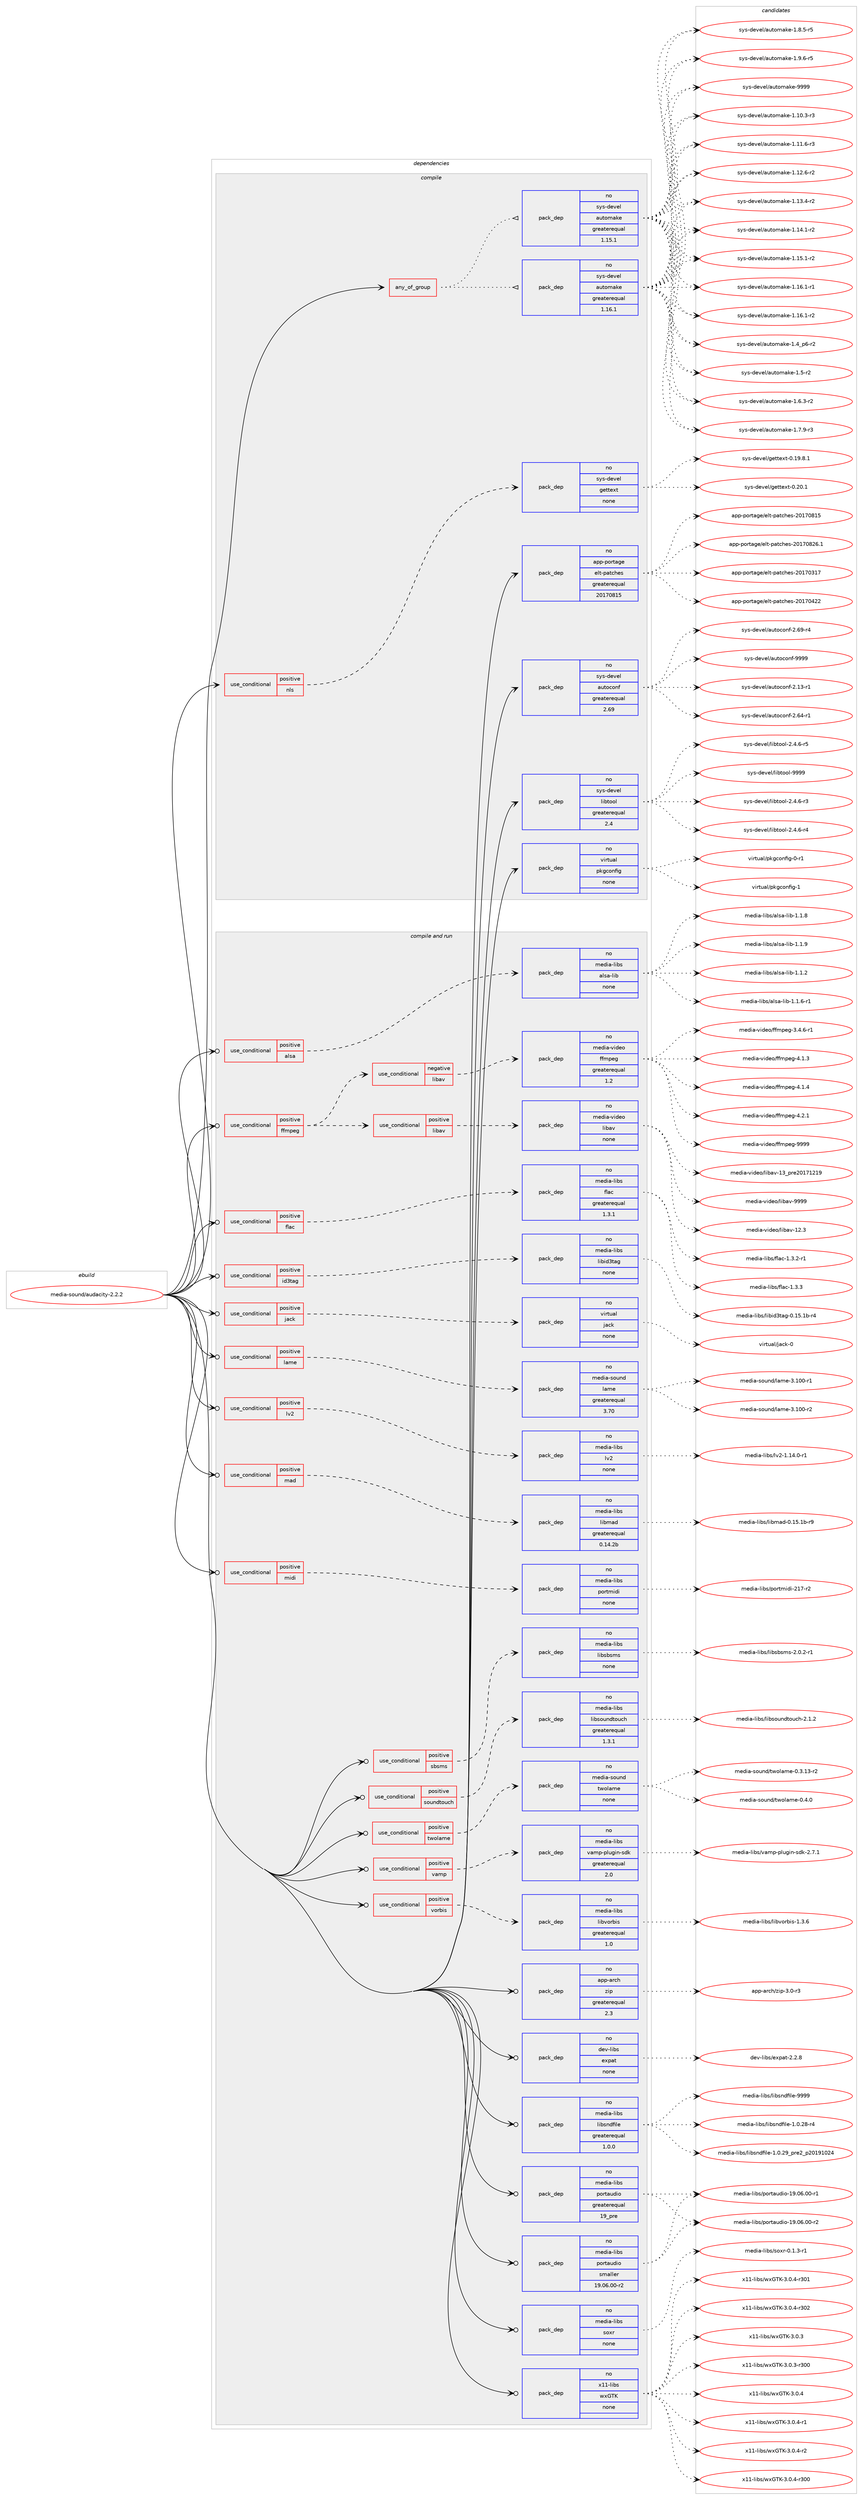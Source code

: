digraph prolog {

# *************
# Graph options
# *************

newrank=true;
concentrate=true;
compound=true;
graph [rankdir=LR,fontname=Helvetica,fontsize=10,ranksep=1.5];#, ranksep=2.5, nodesep=0.2];
edge  [arrowhead=vee];
node  [fontname=Helvetica,fontsize=10];

# **********
# The ebuild
# **********

subgraph cluster_leftcol {
color=gray;
rank=same;
label=<<i>ebuild</i>>;
id [label="media-sound/audacity-2.2.2", color=red, width=4, href="../media-sound/audacity-2.2.2.svg"];
}

# ****************
# The dependencies
# ****************

subgraph cluster_midcol {
color=gray;
label=<<i>dependencies</i>>;
subgraph cluster_compile {
fillcolor="#eeeeee";
style=filled;
label=<<i>compile</i>>;
subgraph any13482 {
dependency797219 [label=<<TABLE BORDER="0" CELLBORDER="1" CELLSPACING="0" CELLPADDING="4"><TR><TD CELLPADDING="10">any_of_group</TD></TR></TABLE>>, shape=none, color=red];subgraph pack589772 {
dependency797220 [label=<<TABLE BORDER="0" CELLBORDER="1" CELLSPACING="0" CELLPADDING="4" WIDTH="220"><TR><TD ROWSPAN="6" CELLPADDING="30">pack_dep</TD></TR><TR><TD WIDTH="110">no</TD></TR><TR><TD>sys-devel</TD></TR><TR><TD>automake</TD></TR><TR><TD>greaterequal</TD></TR><TR><TD>1.16.1</TD></TR></TABLE>>, shape=none, color=blue];
}
dependency797219:e -> dependency797220:w [weight=20,style="dotted",arrowhead="oinv"];
subgraph pack589773 {
dependency797221 [label=<<TABLE BORDER="0" CELLBORDER="1" CELLSPACING="0" CELLPADDING="4" WIDTH="220"><TR><TD ROWSPAN="6" CELLPADDING="30">pack_dep</TD></TR><TR><TD WIDTH="110">no</TD></TR><TR><TD>sys-devel</TD></TR><TR><TD>automake</TD></TR><TR><TD>greaterequal</TD></TR><TR><TD>1.15.1</TD></TR></TABLE>>, shape=none, color=blue];
}
dependency797219:e -> dependency797221:w [weight=20,style="dotted",arrowhead="oinv"];
}
id:e -> dependency797219:w [weight=20,style="solid",arrowhead="vee"];
subgraph cond193517 {
dependency797222 [label=<<TABLE BORDER="0" CELLBORDER="1" CELLSPACING="0" CELLPADDING="4"><TR><TD ROWSPAN="3" CELLPADDING="10">use_conditional</TD></TR><TR><TD>positive</TD></TR><TR><TD>nls</TD></TR></TABLE>>, shape=none, color=red];
subgraph pack589774 {
dependency797223 [label=<<TABLE BORDER="0" CELLBORDER="1" CELLSPACING="0" CELLPADDING="4" WIDTH="220"><TR><TD ROWSPAN="6" CELLPADDING="30">pack_dep</TD></TR><TR><TD WIDTH="110">no</TD></TR><TR><TD>sys-devel</TD></TR><TR><TD>gettext</TD></TR><TR><TD>none</TD></TR><TR><TD></TD></TR></TABLE>>, shape=none, color=blue];
}
dependency797222:e -> dependency797223:w [weight=20,style="dashed",arrowhead="vee"];
}
id:e -> dependency797222:w [weight=20,style="solid",arrowhead="vee"];
subgraph pack589775 {
dependency797224 [label=<<TABLE BORDER="0" CELLBORDER="1" CELLSPACING="0" CELLPADDING="4" WIDTH="220"><TR><TD ROWSPAN="6" CELLPADDING="30">pack_dep</TD></TR><TR><TD WIDTH="110">no</TD></TR><TR><TD>app-portage</TD></TR><TR><TD>elt-patches</TD></TR><TR><TD>greaterequal</TD></TR><TR><TD>20170815</TD></TR></TABLE>>, shape=none, color=blue];
}
id:e -> dependency797224:w [weight=20,style="solid",arrowhead="vee"];
subgraph pack589776 {
dependency797225 [label=<<TABLE BORDER="0" CELLBORDER="1" CELLSPACING="0" CELLPADDING="4" WIDTH="220"><TR><TD ROWSPAN="6" CELLPADDING="30">pack_dep</TD></TR><TR><TD WIDTH="110">no</TD></TR><TR><TD>sys-devel</TD></TR><TR><TD>autoconf</TD></TR><TR><TD>greaterequal</TD></TR><TR><TD>2.69</TD></TR></TABLE>>, shape=none, color=blue];
}
id:e -> dependency797225:w [weight=20,style="solid",arrowhead="vee"];
subgraph pack589777 {
dependency797226 [label=<<TABLE BORDER="0" CELLBORDER="1" CELLSPACING="0" CELLPADDING="4" WIDTH="220"><TR><TD ROWSPAN="6" CELLPADDING="30">pack_dep</TD></TR><TR><TD WIDTH="110">no</TD></TR><TR><TD>sys-devel</TD></TR><TR><TD>libtool</TD></TR><TR><TD>greaterequal</TD></TR><TR><TD>2.4</TD></TR></TABLE>>, shape=none, color=blue];
}
id:e -> dependency797226:w [weight=20,style="solid",arrowhead="vee"];
subgraph pack589778 {
dependency797227 [label=<<TABLE BORDER="0" CELLBORDER="1" CELLSPACING="0" CELLPADDING="4" WIDTH="220"><TR><TD ROWSPAN="6" CELLPADDING="30">pack_dep</TD></TR><TR><TD WIDTH="110">no</TD></TR><TR><TD>virtual</TD></TR><TR><TD>pkgconfig</TD></TR><TR><TD>none</TD></TR><TR><TD></TD></TR></TABLE>>, shape=none, color=blue];
}
id:e -> dependency797227:w [weight=20,style="solid",arrowhead="vee"];
}
subgraph cluster_compileandrun {
fillcolor="#eeeeee";
style=filled;
label=<<i>compile and run</i>>;
subgraph cond193518 {
dependency797228 [label=<<TABLE BORDER="0" CELLBORDER="1" CELLSPACING="0" CELLPADDING="4"><TR><TD ROWSPAN="3" CELLPADDING="10">use_conditional</TD></TR><TR><TD>positive</TD></TR><TR><TD>alsa</TD></TR></TABLE>>, shape=none, color=red];
subgraph pack589779 {
dependency797229 [label=<<TABLE BORDER="0" CELLBORDER="1" CELLSPACING="0" CELLPADDING="4" WIDTH="220"><TR><TD ROWSPAN="6" CELLPADDING="30">pack_dep</TD></TR><TR><TD WIDTH="110">no</TD></TR><TR><TD>media-libs</TD></TR><TR><TD>alsa-lib</TD></TR><TR><TD>none</TD></TR><TR><TD></TD></TR></TABLE>>, shape=none, color=blue];
}
dependency797228:e -> dependency797229:w [weight=20,style="dashed",arrowhead="vee"];
}
id:e -> dependency797228:w [weight=20,style="solid",arrowhead="odotvee"];
subgraph cond193519 {
dependency797230 [label=<<TABLE BORDER="0" CELLBORDER="1" CELLSPACING="0" CELLPADDING="4"><TR><TD ROWSPAN="3" CELLPADDING="10">use_conditional</TD></TR><TR><TD>positive</TD></TR><TR><TD>ffmpeg</TD></TR></TABLE>>, shape=none, color=red];
subgraph cond193520 {
dependency797231 [label=<<TABLE BORDER="0" CELLBORDER="1" CELLSPACING="0" CELLPADDING="4"><TR><TD ROWSPAN="3" CELLPADDING="10">use_conditional</TD></TR><TR><TD>positive</TD></TR><TR><TD>libav</TD></TR></TABLE>>, shape=none, color=red];
subgraph pack589780 {
dependency797232 [label=<<TABLE BORDER="0" CELLBORDER="1" CELLSPACING="0" CELLPADDING="4" WIDTH="220"><TR><TD ROWSPAN="6" CELLPADDING="30">pack_dep</TD></TR><TR><TD WIDTH="110">no</TD></TR><TR><TD>media-video</TD></TR><TR><TD>libav</TD></TR><TR><TD>none</TD></TR><TR><TD></TD></TR></TABLE>>, shape=none, color=blue];
}
dependency797231:e -> dependency797232:w [weight=20,style="dashed",arrowhead="vee"];
}
dependency797230:e -> dependency797231:w [weight=20,style="dashed",arrowhead="vee"];
subgraph cond193521 {
dependency797233 [label=<<TABLE BORDER="0" CELLBORDER="1" CELLSPACING="0" CELLPADDING="4"><TR><TD ROWSPAN="3" CELLPADDING="10">use_conditional</TD></TR><TR><TD>negative</TD></TR><TR><TD>libav</TD></TR></TABLE>>, shape=none, color=red];
subgraph pack589781 {
dependency797234 [label=<<TABLE BORDER="0" CELLBORDER="1" CELLSPACING="0" CELLPADDING="4" WIDTH="220"><TR><TD ROWSPAN="6" CELLPADDING="30">pack_dep</TD></TR><TR><TD WIDTH="110">no</TD></TR><TR><TD>media-video</TD></TR><TR><TD>ffmpeg</TD></TR><TR><TD>greaterequal</TD></TR><TR><TD>1.2</TD></TR></TABLE>>, shape=none, color=blue];
}
dependency797233:e -> dependency797234:w [weight=20,style="dashed",arrowhead="vee"];
}
dependency797230:e -> dependency797233:w [weight=20,style="dashed",arrowhead="vee"];
}
id:e -> dependency797230:w [weight=20,style="solid",arrowhead="odotvee"];
subgraph cond193522 {
dependency797235 [label=<<TABLE BORDER="0" CELLBORDER="1" CELLSPACING="0" CELLPADDING="4"><TR><TD ROWSPAN="3" CELLPADDING="10">use_conditional</TD></TR><TR><TD>positive</TD></TR><TR><TD>flac</TD></TR></TABLE>>, shape=none, color=red];
subgraph pack589782 {
dependency797236 [label=<<TABLE BORDER="0" CELLBORDER="1" CELLSPACING="0" CELLPADDING="4" WIDTH="220"><TR><TD ROWSPAN="6" CELLPADDING="30">pack_dep</TD></TR><TR><TD WIDTH="110">no</TD></TR><TR><TD>media-libs</TD></TR><TR><TD>flac</TD></TR><TR><TD>greaterequal</TD></TR><TR><TD>1.3.1</TD></TR></TABLE>>, shape=none, color=blue];
}
dependency797235:e -> dependency797236:w [weight=20,style="dashed",arrowhead="vee"];
}
id:e -> dependency797235:w [weight=20,style="solid",arrowhead="odotvee"];
subgraph cond193523 {
dependency797237 [label=<<TABLE BORDER="0" CELLBORDER="1" CELLSPACING="0" CELLPADDING="4"><TR><TD ROWSPAN="3" CELLPADDING="10">use_conditional</TD></TR><TR><TD>positive</TD></TR><TR><TD>id3tag</TD></TR></TABLE>>, shape=none, color=red];
subgraph pack589783 {
dependency797238 [label=<<TABLE BORDER="0" CELLBORDER="1" CELLSPACING="0" CELLPADDING="4" WIDTH="220"><TR><TD ROWSPAN="6" CELLPADDING="30">pack_dep</TD></TR><TR><TD WIDTH="110">no</TD></TR><TR><TD>media-libs</TD></TR><TR><TD>libid3tag</TD></TR><TR><TD>none</TD></TR><TR><TD></TD></TR></TABLE>>, shape=none, color=blue];
}
dependency797237:e -> dependency797238:w [weight=20,style="dashed",arrowhead="vee"];
}
id:e -> dependency797237:w [weight=20,style="solid",arrowhead="odotvee"];
subgraph cond193524 {
dependency797239 [label=<<TABLE BORDER="0" CELLBORDER="1" CELLSPACING="0" CELLPADDING="4"><TR><TD ROWSPAN="3" CELLPADDING="10">use_conditional</TD></TR><TR><TD>positive</TD></TR><TR><TD>jack</TD></TR></TABLE>>, shape=none, color=red];
subgraph pack589784 {
dependency797240 [label=<<TABLE BORDER="0" CELLBORDER="1" CELLSPACING="0" CELLPADDING="4" WIDTH="220"><TR><TD ROWSPAN="6" CELLPADDING="30">pack_dep</TD></TR><TR><TD WIDTH="110">no</TD></TR><TR><TD>virtual</TD></TR><TR><TD>jack</TD></TR><TR><TD>none</TD></TR><TR><TD></TD></TR></TABLE>>, shape=none, color=blue];
}
dependency797239:e -> dependency797240:w [weight=20,style="dashed",arrowhead="vee"];
}
id:e -> dependency797239:w [weight=20,style="solid",arrowhead="odotvee"];
subgraph cond193525 {
dependency797241 [label=<<TABLE BORDER="0" CELLBORDER="1" CELLSPACING="0" CELLPADDING="4"><TR><TD ROWSPAN="3" CELLPADDING="10">use_conditional</TD></TR><TR><TD>positive</TD></TR><TR><TD>lame</TD></TR></TABLE>>, shape=none, color=red];
subgraph pack589785 {
dependency797242 [label=<<TABLE BORDER="0" CELLBORDER="1" CELLSPACING="0" CELLPADDING="4" WIDTH="220"><TR><TD ROWSPAN="6" CELLPADDING="30">pack_dep</TD></TR><TR><TD WIDTH="110">no</TD></TR><TR><TD>media-sound</TD></TR><TR><TD>lame</TD></TR><TR><TD>greaterequal</TD></TR><TR><TD>3.70</TD></TR></TABLE>>, shape=none, color=blue];
}
dependency797241:e -> dependency797242:w [weight=20,style="dashed",arrowhead="vee"];
}
id:e -> dependency797241:w [weight=20,style="solid",arrowhead="odotvee"];
subgraph cond193526 {
dependency797243 [label=<<TABLE BORDER="0" CELLBORDER="1" CELLSPACING="0" CELLPADDING="4"><TR><TD ROWSPAN="3" CELLPADDING="10">use_conditional</TD></TR><TR><TD>positive</TD></TR><TR><TD>lv2</TD></TR></TABLE>>, shape=none, color=red];
subgraph pack589786 {
dependency797244 [label=<<TABLE BORDER="0" CELLBORDER="1" CELLSPACING="0" CELLPADDING="4" WIDTH="220"><TR><TD ROWSPAN="6" CELLPADDING="30">pack_dep</TD></TR><TR><TD WIDTH="110">no</TD></TR><TR><TD>media-libs</TD></TR><TR><TD>lv2</TD></TR><TR><TD>none</TD></TR><TR><TD></TD></TR></TABLE>>, shape=none, color=blue];
}
dependency797243:e -> dependency797244:w [weight=20,style="dashed",arrowhead="vee"];
}
id:e -> dependency797243:w [weight=20,style="solid",arrowhead="odotvee"];
subgraph cond193527 {
dependency797245 [label=<<TABLE BORDER="0" CELLBORDER="1" CELLSPACING="0" CELLPADDING="4"><TR><TD ROWSPAN="3" CELLPADDING="10">use_conditional</TD></TR><TR><TD>positive</TD></TR><TR><TD>mad</TD></TR></TABLE>>, shape=none, color=red];
subgraph pack589787 {
dependency797246 [label=<<TABLE BORDER="0" CELLBORDER="1" CELLSPACING="0" CELLPADDING="4" WIDTH="220"><TR><TD ROWSPAN="6" CELLPADDING="30">pack_dep</TD></TR><TR><TD WIDTH="110">no</TD></TR><TR><TD>media-libs</TD></TR><TR><TD>libmad</TD></TR><TR><TD>greaterequal</TD></TR><TR><TD>0.14.2b</TD></TR></TABLE>>, shape=none, color=blue];
}
dependency797245:e -> dependency797246:w [weight=20,style="dashed",arrowhead="vee"];
}
id:e -> dependency797245:w [weight=20,style="solid",arrowhead="odotvee"];
subgraph cond193528 {
dependency797247 [label=<<TABLE BORDER="0" CELLBORDER="1" CELLSPACING="0" CELLPADDING="4"><TR><TD ROWSPAN="3" CELLPADDING="10">use_conditional</TD></TR><TR><TD>positive</TD></TR><TR><TD>midi</TD></TR></TABLE>>, shape=none, color=red];
subgraph pack589788 {
dependency797248 [label=<<TABLE BORDER="0" CELLBORDER="1" CELLSPACING="0" CELLPADDING="4" WIDTH="220"><TR><TD ROWSPAN="6" CELLPADDING="30">pack_dep</TD></TR><TR><TD WIDTH="110">no</TD></TR><TR><TD>media-libs</TD></TR><TR><TD>portmidi</TD></TR><TR><TD>none</TD></TR><TR><TD></TD></TR></TABLE>>, shape=none, color=blue];
}
dependency797247:e -> dependency797248:w [weight=20,style="dashed",arrowhead="vee"];
}
id:e -> dependency797247:w [weight=20,style="solid",arrowhead="odotvee"];
subgraph cond193529 {
dependency797249 [label=<<TABLE BORDER="0" CELLBORDER="1" CELLSPACING="0" CELLPADDING="4"><TR><TD ROWSPAN="3" CELLPADDING="10">use_conditional</TD></TR><TR><TD>positive</TD></TR><TR><TD>sbsms</TD></TR></TABLE>>, shape=none, color=red];
subgraph pack589789 {
dependency797250 [label=<<TABLE BORDER="0" CELLBORDER="1" CELLSPACING="0" CELLPADDING="4" WIDTH="220"><TR><TD ROWSPAN="6" CELLPADDING="30">pack_dep</TD></TR><TR><TD WIDTH="110">no</TD></TR><TR><TD>media-libs</TD></TR><TR><TD>libsbsms</TD></TR><TR><TD>none</TD></TR><TR><TD></TD></TR></TABLE>>, shape=none, color=blue];
}
dependency797249:e -> dependency797250:w [weight=20,style="dashed",arrowhead="vee"];
}
id:e -> dependency797249:w [weight=20,style="solid",arrowhead="odotvee"];
subgraph cond193530 {
dependency797251 [label=<<TABLE BORDER="0" CELLBORDER="1" CELLSPACING="0" CELLPADDING="4"><TR><TD ROWSPAN="3" CELLPADDING="10">use_conditional</TD></TR><TR><TD>positive</TD></TR><TR><TD>soundtouch</TD></TR></TABLE>>, shape=none, color=red];
subgraph pack589790 {
dependency797252 [label=<<TABLE BORDER="0" CELLBORDER="1" CELLSPACING="0" CELLPADDING="4" WIDTH="220"><TR><TD ROWSPAN="6" CELLPADDING="30">pack_dep</TD></TR><TR><TD WIDTH="110">no</TD></TR><TR><TD>media-libs</TD></TR><TR><TD>libsoundtouch</TD></TR><TR><TD>greaterequal</TD></TR><TR><TD>1.3.1</TD></TR></TABLE>>, shape=none, color=blue];
}
dependency797251:e -> dependency797252:w [weight=20,style="dashed",arrowhead="vee"];
}
id:e -> dependency797251:w [weight=20,style="solid",arrowhead="odotvee"];
subgraph cond193531 {
dependency797253 [label=<<TABLE BORDER="0" CELLBORDER="1" CELLSPACING="0" CELLPADDING="4"><TR><TD ROWSPAN="3" CELLPADDING="10">use_conditional</TD></TR><TR><TD>positive</TD></TR><TR><TD>twolame</TD></TR></TABLE>>, shape=none, color=red];
subgraph pack589791 {
dependency797254 [label=<<TABLE BORDER="0" CELLBORDER="1" CELLSPACING="0" CELLPADDING="4" WIDTH="220"><TR><TD ROWSPAN="6" CELLPADDING="30">pack_dep</TD></TR><TR><TD WIDTH="110">no</TD></TR><TR><TD>media-sound</TD></TR><TR><TD>twolame</TD></TR><TR><TD>none</TD></TR><TR><TD></TD></TR></TABLE>>, shape=none, color=blue];
}
dependency797253:e -> dependency797254:w [weight=20,style="dashed",arrowhead="vee"];
}
id:e -> dependency797253:w [weight=20,style="solid",arrowhead="odotvee"];
subgraph cond193532 {
dependency797255 [label=<<TABLE BORDER="0" CELLBORDER="1" CELLSPACING="0" CELLPADDING="4"><TR><TD ROWSPAN="3" CELLPADDING="10">use_conditional</TD></TR><TR><TD>positive</TD></TR><TR><TD>vamp</TD></TR></TABLE>>, shape=none, color=red];
subgraph pack589792 {
dependency797256 [label=<<TABLE BORDER="0" CELLBORDER="1" CELLSPACING="0" CELLPADDING="4" WIDTH="220"><TR><TD ROWSPAN="6" CELLPADDING="30">pack_dep</TD></TR><TR><TD WIDTH="110">no</TD></TR><TR><TD>media-libs</TD></TR><TR><TD>vamp-plugin-sdk</TD></TR><TR><TD>greaterequal</TD></TR><TR><TD>2.0</TD></TR></TABLE>>, shape=none, color=blue];
}
dependency797255:e -> dependency797256:w [weight=20,style="dashed",arrowhead="vee"];
}
id:e -> dependency797255:w [weight=20,style="solid",arrowhead="odotvee"];
subgraph cond193533 {
dependency797257 [label=<<TABLE BORDER="0" CELLBORDER="1" CELLSPACING="0" CELLPADDING="4"><TR><TD ROWSPAN="3" CELLPADDING="10">use_conditional</TD></TR><TR><TD>positive</TD></TR><TR><TD>vorbis</TD></TR></TABLE>>, shape=none, color=red];
subgraph pack589793 {
dependency797258 [label=<<TABLE BORDER="0" CELLBORDER="1" CELLSPACING="0" CELLPADDING="4" WIDTH="220"><TR><TD ROWSPAN="6" CELLPADDING="30">pack_dep</TD></TR><TR><TD WIDTH="110">no</TD></TR><TR><TD>media-libs</TD></TR><TR><TD>libvorbis</TD></TR><TR><TD>greaterequal</TD></TR><TR><TD>1.0</TD></TR></TABLE>>, shape=none, color=blue];
}
dependency797257:e -> dependency797258:w [weight=20,style="dashed",arrowhead="vee"];
}
id:e -> dependency797257:w [weight=20,style="solid",arrowhead="odotvee"];
subgraph pack589794 {
dependency797259 [label=<<TABLE BORDER="0" CELLBORDER="1" CELLSPACING="0" CELLPADDING="4" WIDTH="220"><TR><TD ROWSPAN="6" CELLPADDING="30">pack_dep</TD></TR><TR><TD WIDTH="110">no</TD></TR><TR><TD>app-arch</TD></TR><TR><TD>zip</TD></TR><TR><TD>greaterequal</TD></TR><TR><TD>2.3</TD></TR></TABLE>>, shape=none, color=blue];
}
id:e -> dependency797259:w [weight=20,style="solid",arrowhead="odotvee"];
subgraph pack589795 {
dependency797260 [label=<<TABLE BORDER="0" CELLBORDER="1" CELLSPACING="0" CELLPADDING="4" WIDTH="220"><TR><TD ROWSPAN="6" CELLPADDING="30">pack_dep</TD></TR><TR><TD WIDTH="110">no</TD></TR><TR><TD>dev-libs</TD></TR><TR><TD>expat</TD></TR><TR><TD>none</TD></TR><TR><TD></TD></TR></TABLE>>, shape=none, color=blue];
}
id:e -> dependency797260:w [weight=20,style="solid",arrowhead="odotvee"];
subgraph pack589796 {
dependency797261 [label=<<TABLE BORDER="0" CELLBORDER="1" CELLSPACING="0" CELLPADDING="4" WIDTH="220"><TR><TD ROWSPAN="6" CELLPADDING="30">pack_dep</TD></TR><TR><TD WIDTH="110">no</TD></TR><TR><TD>media-libs</TD></TR><TR><TD>libsndfile</TD></TR><TR><TD>greaterequal</TD></TR><TR><TD>1.0.0</TD></TR></TABLE>>, shape=none, color=blue];
}
id:e -> dependency797261:w [weight=20,style="solid",arrowhead="odotvee"];
subgraph pack589797 {
dependency797262 [label=<<TABLE BORDER="0" CELLBORDER="1" CELLSPACING="0" CELLPADDING="4" WIDTH="220"><TR><TD ROWSPAN="6" CELLPADDING="30">pack_dep</TD></TR><TR><TD WIDTH="110">no</TD></TR><TR><TD>media-libs</TD></TR><TR><TD>portaudio</TD></TR><TR><TD>greaterequal</TD></TR><TR><TD>19_pre</TD></TR></TABLE>>, shape=none, color=blue];
}
id:e -> dependency797262:w [weight=20,style="solid",arrowhead="odotvee"];
subgraph pack589798 {
dependency797263 [label=<<TABLE BORDER="0" CELLBORDER="1" CELLSPACING="0" CELLPADDING="4" WIDTH="220"><TR><TD ROWSPAN="6" CELLPADDING="30">pack_dep</TD></TR><TR><TD WIDTH="110">no</TD></TR><TR><TD>media-libs</TD></TR><TR><TD>portaudio</TD></TR><TR><TD>smaller</TD></TR><TR><TD>19.06.00-r2</TD></TR></TABLE>>, shape=none, color=blue];
}
id:e -> dependency797263:w [weight=20,style="solid",arrowhead="odotvee"];
subgraph pack589799 {
dependency797264 [label=<<TABLE BORDER="0" CELLBORDER="1" CELLSPACING="0" CELLPADDING="4" WIDTH="220"><TR><TD ROWSPAN="6" CELLPADDING="30">pack_dep</TD></TR><TR><TD WIDTH="110">no</TD></TR><TR><TD>media-libs</TD></TR><TR><TD>soxr</TD></TR><TR><TD>none</TD></TR><TR><TD></TD></TR></TABLE>>, shape=none, color=blue];
}
id:e -> dependency797264:w [weight=20,style="solid",arrowhead="odotvee"];
subgraph pack589800 {
dependency797265 [label=<<TABLE BORDER="0" CELLBORDER="1" CELLSPACING="0" CELLPADDING="4" WIDTH="220"><TR><TD ROWSPAN="6" CELLPADDING="30">pack_dep</TD></TR><TR><TD WIDTH="110">no</TD></TR><TR><TD>x11-libs</TD></TR><TR><TD>wxGTK</TD></TR><TR><TD>none</TD></TR><TR><TD></TD></TR></TABLE>>, shape=none, color=blue];
}
id:e -> dependency797265:w [weight=20,style="solid",arrowhead="odotvee"];
}
subgraph cluster_run {
fillcolor="#eeeeee";
style=filled;
label=<<i>run</i>>;
}
}

# **************
# The candidates
# **************

subgraph cluster_choices {
rank=same;
color=gray;
label=<<i>candidates</i>>;

subgraph choice589772 {
color=black;
nodesep=1;
choice11512111545100101118101108479711711611110997107101454946494846514511451 [label="sys-devel/automake-1.10.3-r3", color=red, width=4,href="../sys-devel/automake-1.10.3-r3.svg"];
choice11512111545100101118101108479711711611110997107101454946494946544511451 [label="sys-devel/automake-1.11.6-r3", color=red, width=4,href="../sys-devel/automake-1.11.6-r3.svg"];
choice11512111545100101118101108479711711611110997107101454946495046544511450 [label="sys-devel/automake-1.12.6-r2", color=red, width=4,href="../sys-devel/automake-1.12.6-r2.svg"];
choice11512111545100101118101108479711711611110997107101454946495146524511450 [label="sys-devel/automake-1.13.4-r2", color=red, width=4,href="../sys-devel/automake-1.13.4-r2.svg"];
choice11512111545100101118101108479711711611110997107101454946495246494511450 [label="sys-devel/automake-1.14.1-r2", color=red, width=4,href="../sys-devel/automake-1.14.1-r2.svg"];
choice11512111545100101118101108479711711611110997107101454946495346494511450 [label="sys-devel/automake-1.15.1-r2", color=red, width=4,href="../sys-devel/automake-1.15.1-r2.svg"];
choice11512111545100101118101108479711711611110997107101454946495446494511449 [label="sys-devel/automake-1.16.1-r1", color=red, width=4,href="../sys-devel/automake-1.16.1-r1.svg"];
choice11512111545100101118101108479711711611110997107101454946495446494511450 [label="sys-devel/automake-1.16.1-r2", color=red, width=4,href="../sys-devel/automake-1.16.1-r2.svg"];
choice115121115451001011181011084797117116111109971071014549465295112544511450 [label="sys-devel/automake-1.4_p6-r2", color=red, width=4,href="../sys-devel/automake-1.4_p6-r2.svg"];
choice11512111545100101118101108479711711611110997107101454946534511450 [label="sys-devel/automake-1.5-r2", color=red, width=4,href="../sys-devel/automake-1.5-r2.svg"];
choice115121115451001011181011084797117116111109971071014549465446514511450 [label="sys-devel/automake-1.6.3-r2", color=red, width=4,href="../sys-devel/automake-1.6.3-r2.svg"];
choice115121115451001011181011084797117116111109971071014549465546574511451 [label="sys-devel/automake-1.7.9-r3", color=red, width=4,href="../sys-devel/automake-1.7.9-r3.svg"];
choice115121115451001011181011084797117116111109971071014549465646534511453 [label="sys-devel/automake-1.8.5-r5", color=red, width=4,href="../sys-devel/automake-1.8.5-r5.svg"];
choice115121115451001011181011084797117116111109971071014549465746544511453 [label="sys-devel/automake-1.9.6-r5", color=red, width=4,href="../sys-devel/automake-1.9.6-r5.svg"];
choice115121115451001011181011084797117116111109971071014557575757 [label="sys-devel/automake-9999", color=red, width=4,href="../sys-devel/automake-9999.svg"];
dependency797220:e -> choice11512111545100101118101108479711711611110997107101454946494846514511451:w [style=dotted,weight="100"];
dependency797220:e -> choice11512111545100101118101108479711711611110997107101454946494946544511451:w [style=dotted,weight="100"];
dependency797220:e -> choice11512111545100101118101108479711711611110997107101454946495046544511450:w [style=dotted,weight="100"];
dependency797220:e -> choice11512111545100101118101108479711711611110997107101454946495146524511450:w [style=dotted,weight="100"];
dependency797220:e -> choice11512111545100101118101108479711711611110997107101454946495246494511450:w [style=dotted,weight="100"];
dependency797220:e -> choice11512111545100101118101108479711711611110997107101454946495346494511450:w [style=dotted,weight="100"];
dependency797220:e -> choice11512111545100101118101108479711711611110997107101454946495446494511449:w [style=dotted,weight="100"];
dependency797220:e -> choice11512111545100101118101108479711711611110997107101454946495446494511450:w [style=dotted,weight="100"];
dependency797220:e -> choice115121115451001011181011084797117116111109971071014549465295112544511450:w [style=dotted,weight="100"];
dependency797220:e -> choice11512111545100101118101108479711711611110997107101454946534511450:w [style=dotted,weight="100"];
dependency797220:e -> choice115121115451001011181011084797117116111109971071014549465446514511450:w [style=dotted,weight="100"];
dependency797220:e -> choice115121115451001011181011084797117116111109971071014549465546574511451:w [style=dotted,weight="100"];
dependency797220:e -> choice115121115451001011181011084797117116111109971071014549465646534511453:w [style=dotted,weight="100"];
dependency797220:e -> choice115121115451001011181011084797117116111109971071014549465746544511453:w [style=dotted,weight="100"];
dependency797220:e -> choice115121115451001011181011084797117116111109971071014557575757:w [style=dotted,weight="100"];
}
subgraph choice589773 {
color=black;
nodesep=1;
choice11512111545100101118101108479711711611110997107101454946494846514511451 [label="sys-devel/automake-1.10.3-r3", color=red, width=4,href="../sys-devel/automake-1.10.3-r3.svg"];
choice11512111545100101118101108479711711611110997107101454946494946544511451 [label="sys-devel/automake-1.11.6-r3", color=red, width=4,href="../sys-devel/automake-1.11.6-r3.svg"];
choice11512111545100101118101108479711711611110997107101454946495046544511450 [label="sys-devel/automake-1.12.6-r2", color=red, width=4,href="../sys-devel/automake-1.12.6-r2.svg"];
choice11512111545100101118101108479711711611110997107101454946495146524511450 [label="sys-devel/automake-1.13.4-r2", color=red, width=4,href="../sys-devel/automake-1.13.4-r2.svg"];
choice11512111545100101118101108479711711611110997107101454946495246494511450 [label="sys-devel/automake-1.14.1-r2", color=red, width=4,href="../sys-devel/automake-1.14.1-r2.svg"];
choice11512111545100101118101108479711711611110997107101454946495346494511450 [label="sys-devel/automake-1.15.1-r2", color=red, width=4,href="../sys-devel/automake-1.15.1-r2.svg"];
choice11512111545100101118101108479711711611110997107101454946495446494511449 [label="sys-devel/automake-1.16.1-r1", color=red, width=4,href="../sys-devel/automake-1.16.1-r1.svg"];
choice11512111545100101118101108479711711611110997107101454946495446494511450 [label="sys-devel/automake-1.16.1-r2", color=red, width=4,href="../sys-devel/automake-1.16.1-r2.svg"];
choice115121115451001011181011084797117116111109971071014549465295112544511450 [label="sys-devel/automake-1.4_p6-r2", color=red, width=4,href="../sys-devel/automake-1.4_p6-r2.svg"];
choice11512111545100101118101108479711711611110997107101454946534511450 [label="sys-devel/automake-1.5-r2", color=red, width=4,href="../sys-devel/automake-1.5-r2.svg"];
choice115121115451001011181011084797117116111109971071014549465446514511450 [label="sys-devel/automake-1.6.3-r2", color=red, width=4,href="../sys-devel/automake-1.6.3-r2.svg"];
choice115121115451001011181011084797117116111109971071014549465546574511451 [label="sys-devel/automake-1.7.9-r3", color=red, width=4,href="../sys-devel/automake-1.7.9-r3.svg"];
choice115121115451001011181011084797117116111109971071014549465646534511453 [label="sys-devel/automake-1.8.5-r5", color=red, width=4,href="../sys-devel/automake-1.8.5-r5.svg"];
choice115121115451001011181011084797117116111109971071014549465746544511453 [label="sys-devel/automake-1.9.6-r5", color=red, width=4,href="../sys-devel/automake-1.9.6-r5.svg"];
choice115121115451001011181011084797117116111109971071014557575757 [label="sys-devel/automake-9999", color=red, width=4,href="../sys-devel/automake-9999.svg"];
dependency797221:e -> choice11512111545100101118101108479711711611110997107101454946494846514511451:w [style=dotted,weight="100"];
dependency797221:e -> choice11512111545100101118101108479711711611110997107101454946494946544511451:w [style=dotted,weight="100"];
dependency797221:e -> choice11512111545100101118101108479711711611110997107101454946495046544511450:w [style=dotted,weight="100"];
dependency797221:e -> choice11512111545100101118101108479711711611110997107101454946495146524511450:w [style=dotted,weight="100"];
dependency797221:e -> choice11512111545100101118101108479711711611110997107101454946495246494511450:w [style=dotted,weight="100"];
dependency797221:e -> choice11512111545100101118101108479711711611110997107101454946495346494511450:w [style=dotted,weight="100"];
dependency797221:e -> choice11512111545100101118101108479711711611110997107101454946495446494511449:w [style=dotted,weight="100"];
dependency797221:e -> choice11512111545100101118101108479711711611110997107101454946495446494511450:w [style=dotted,weight="100"];
dependency797221:e -> choice115121115451001011181011084797117116111109971071014549465295112544511450:w [style=dotted,weight="100"];
dependency797221:e -> choice11512111545100101118101108479711711611110997107101454946534511450:w [style=dotted,weight="100"];
dependency797221:e -> choice115121115451001011181011084797117116111109971071014549465446514511450:w [style=dotted,weight="100"];
dependency797221:e -> choice115121115451001011181011084797117116111109971071014549465546574511451:w [style=dotted,weight="100"];
dependency797221:e -> choice115121115451001011181011084797117116111109971071014549465646534511453:w [style=dotted,weight="100"];
dependency797221:e -> choice115121115451001011181011084797117116111109971071014549465746544511453:w [style=dotted,weight="100"];
dependency797221:e -> choice115121115451001011181011084797117116111109971071014557575757:w [style=dotted,weight="100"];
}
subgraph choice589774 {
color=black;
nodesep=1;
choice1151211154510010111810110847103101116116101120116454846495746564649 [label="sys-devel/gettext-0.19.8.1", color=red, width=4,href="../sys-devel/gettext-0.19.8.1.svg"];
choice115121115451001011181011084710310111611610112011645484650484649 [label="sys-devel/gettext-0.20.1", color=red, width=4,href="../sys-devel/gettext-0.20.1.svg"];
dependency797223:e -> choice1151211154510010111810110847103101116116101120116454846495746564649:w [style=dotted,weight="100"];
dependency797223:e -> choice115121115451001011181011084710310111611610112011645484650484649:w [style=dotted,weight="100"];
}
subgraph choice589775 {
color=black;
nodesep=1;
choice97112112451121111141169710310147101108116451129711699104101115455048495548514955 [label="app-portage/elt-patches-20170317", color=red, width=4,href="../app-portage/elt-patches-20170317.svg"];
choice97112112451121111141169710310147101108116451129711699104101115455048495548525050 [label="app-portage/elt-patches-20170422", color=red, width=4,href="../app-portage/elt-patches-20170422.svg"];
choice97112112451121111141169710310147101108116451129711699104101115455048495548564953 [label="app-portage/elt-patches-20170815", color=red, width=4,href="../app-portage/elt-patches-20170815.svg"];
choice971121124511211111411697103101471011081164511297116991041011154550484955485650544649 [label="app-portage/elt-patches-20170826.1", color=red, width=4,href="../app-portage/elt-patches-20170826.1.svg"];
dependency797224:e -> choice97112112451121111141169710310147101108116451129711699104101115455048495548514955:w [style=dotted,weight="100"];
dependency797224:e -> choice97112112451121111141169710310147101108116451129711699104101115455048495548525050:w [style=dotted,weight="100"];
dependency797224:e -> choice97112112451121111141169710310147101108116451129711699104101115455048495548564953:w [style=dotted,weight="100"];
dependency797224:e -> choice971121124511211111411697103101471011081164511297116991041011154550484955485650544649:w [style=dotted,weight="100"];
}
subgraph choice589776 {
color=black;
nodesep=1;
choice1151211154510010111810110847971171161119911111010245504649514511449 [label="sys-devel/autoconf-2.13-r1", color=red, width=4,href="../sys-devel/autoconf-2.13-r1.svg"];
choice1151211154510010111810110847971171161119911111010245504654524511449 [label="sys-devel/autoconf-2.64-r1", color=red, width=4,href="../sys-devel/autoconf-2.64-r1.svg"];
choice1151211154510010111810110847971171161119911111010245504654574511452 [label="sys-devel/autoconf-2.69-r4", color=red, width=4,href="../sys-devel/autoconf-2.69-r4.svg"];
choice115121115451001011181011084797117116111991111101024557575757 [label="sys-devel/autoconf-9999", color=red, width=4,href="../sys-devel/autoconf-9999.svg"];
dependency797225:e -> choice1151211154510010111810110847971171161119911111010245504649514511449:w [style=dotted,weight="100"];
dependency797225:e -> choice1151211154510010111810110847971171161119911111010245504654524511449:w [style=dotted,weight="100"];
dependency797225:e -> choice1151211154510010111810110847971171161119911111010245504654574511452:w [style=dotted,weight="100"];
dependency797225:e -> choice115121115451001011181011084797117116111991111101024557575757:w [style=dotted,weight="100"];
}
subgraph choice589777 {
color=black;
nodesep=1;
choice1151211154510010111810110847108105981161111111084550465246544511451 [label="sys-devel/libtool-2.4.6-r3", color=red, width=4,href="../sys-devel/libtool-2.4.6-r3.svg"];
choice1151211154510010111810110847108105981161111111084550465246544511452 [label="sys-devel/libtool-2.4.6-r4", color=red, width=4,href="../sys-devel/libtool-2.4.6-r4.svg"];
choice1151211154510010111810110847108105981161111111084550465246544511453 [label="sys-devel/libtool-2.4.6-r5", color=red, width=4,href="../sys-devel/libtool-2.4.6-r5.svg"];
choice1151211154510010111810110847108105981161111111084557575757 [label="sys-devel/libtool-9999", color=red, width=4,href="../sys-devel/libtool-9999.svg"];
dependency797226:e -> choice1151211154510010111810110847108105981161111111084550465246544511451:w [style=dotted,weight="100"];
dependency797226:e -> choice1151211154510010111810110847108105981161111111084550465246544511452:w [style=dotted,weight="100"];
dependency797226:e -> choice1151211154510010111810110847108105981161111111084550465246544511453:w [style=dotted,weight="100"];
dependency797226:e -> choice1151211154510010111810110847108105981161111111084557575757:w [style=dotted,weight="100"];
}
subgraph choice589778 {
color=black;
nodesep=1;
choice11810511411611797108471121071039911111010210510345484511449 [label="virtual/pkgconfig-0-r1", color=red, width=4,href="../virtual/pkgconfig-0-r1.svg"];
choice1181051141161179710847112107103991111101021051034549 [label="virtual/pkgconfig-1", color=red, width=4,href="../virtual/pkgconfig-1.svg"];
dependency797227:e -> choice11810511411611797108471121071039911111010210510345484511449:w [style=dotted,weight="100"];
dependency797227:e -> choice1181051141161179710847112107103991111101021051034549:w [style=dotted,weight="100"];
}
subgraph choice589779 {
color=black;
nodesep=1;
choice1091011001059745108105981154797108115974510810598454946494650 [label="media-libs/alsa-lib-1.1.2", color=red, width=4,href="../media-libs/alsa-lib-1.1.2.svg"];
choice10910110010597451081059811547971081159745108105984549464946544511449 [label="media-libs/alsa-lib-1.1.6-r1", color=red, width=4,href="../media-libs/alsa-lib-1.1.6-r1.svg"];
choice1091011001059745108105981154797108115974510810598454946494656 [label="media-libs/alsa-lib-1.1.8", color=red, width=4,href="../media-libs/alsa-lib-1.1.8.svg"];
choice1091011001059745108105981154797108115974510810598454946494657 [label="media-libs/alsa-lib-1.1.9", color=red, width=4,href="../media-libs/alsa-lib-1.1.9.svg"];
dependency797229:e -> choice1091011001059745108105981154797108115974510810598454946494650:w [style=dotted,weight="100"];
dependency797229:e -> choice10910110010597451081059811547971081159745108105984549464946544511449:w [style=dotted,weight="100"];
dependency797229:e -> choice1091011001059745108105981154797108115974510810598454946494656:w [style=dotted,weight="100"];
dependency797229:e -> choice1091011001059745108105981154797108115974510810598454946494657:w [style=dotted,weight="100"];
}
subgraph choice589780 {
color=black;
nodesep=1;
choice10910110010597451181051001011114710810598971184549504651 [label="media-video/libav-12.3", color=red, width=4,href="../media-video/libav-12.3.svg"];
choice1091011001059745118105100101111471081059897118454951951121141015048495549504957 [label="media-video/libav-13_pre20171219", color=red, width=4,href="../media-video/libav-13_pre20171219.svg"];
choice10910110010597451181051001011114710810598971184557575757 [label="media-video/libav-9999", color=red, width=4,href="../media-video/libav-9999.svg"];
dependency797232:e -> choice10910110010597451181051001011114710810598971184549504651:w [style=dotted,weight="100"];
dependency797232:e -> choice1091011001059745118105100101111471081059897118454951951121141015048495549504957:w [style=dotted,weight="100"];
dependency797232:e -> choice10910110010597451181051001011114710810598971184557575757:w [style=dotted,weight="100"];
}
subgraph choice589781 {
color=black;
nodesep=1;
choice1091011001059745118105100101111471021021091121011034551465246544511449 [label="media-video/ffmpeg-3.4.6-r1", color=red, width=4,href="../media-video/ffmpeg-3.4.6-r1.svg"];
choice109101100105974511810510010111147102102109112101103455246494651 [label="media-video/ffmpeg-4.1.3", color=red, width=4,href="../media-video/ffmpeg-4.1.3.svg"];
choice109101100105974511810510010111147102102109112101103455246494652 [label="media-video/ffmpeg-4.1.4", color=red, width=4,href="../media-video/ffmpeg-4.1.4.svg"];
choice109101100105974511810510010111147102102109112101103455246504649 [label="media-video/ffmpeg-4.2.1", color=red, width=4,href="../media-video/ffmpeg-4.2.1.svg"];
choice1091011001059745118105100101111471021021091121011034557575757 [label="media-video/ffmpeg-9999", color=red, width=4,href="../media-video/ffmpeg-9999.svg"];
dependency797234:e -> choice1091011001059745118105100101111471021021091121011034551465246544511449:w [style=dotted,weight="100"];
dependency797234:e -> choice109101100105974511810510010111147102102109112101103455246494651:w [style=dotted,weight="100"];
dependency797234:e -> choice109101100105974511810510010111147102102109112101103455246494652:w [style=dotted,weight="100"];
dependency797234:e -> choice109101100105974511810510010111147102102109112101103455246504649:w [style=dotted,weight="100"];
dependency797234:e -> choice1091011001059745118105100101111471021021091121011034557575757:w [style=dotted,weight="100"];
}
subgraph choice589782 {
color=black;
nodesep=1;
choice1091011001059745108105981154710210897994549465146504511449 [label="media-libs/flac-1.3.2-r1", color=red, width=4,href="../media-libs/flac-1.3.2-r1.svg"];
choice109101100105974510810598115471021089799454946514651 [label="media-libs/flac-1.3.3", color=red, width=4,href="../media-libs/flac-1.3.3.svg"];
dependency797236:e -> choice1091011001059745108105981154710210897994549465146504511449:w [style=dotted,weight="100"];
dependency797236:e -> choice109101100105974510810598115471021089799454946514651:w [style=dotted,weight="100"];
}
subgraph choice589783 {
color=black;
nodesep=1;
choice1091011001059745108105981154710810598105100511169710345484649534649984511452 [label="media-libs/libid3tag-0.15.1b-r4", color=red, width=4,href="../media-libs/libid3tag-0.15.1b-r4.svg"];
dependency797238:e -> choice1091011001059745108105981154710810598105100511169710345484649534649984511452:w [style=dotted,weight="100"];
}
subgraph choice589784 {
color=black;
nodesep=1;
choice118105114116117971084710697991074548 [label="virtual/jack-0", color=red, width=4,href="../virtual/jack-0.svg"];
dependency797240:e -> choice118105114116117971084710697991074548:w [style=dotted,weight="100"];
}
subgraph choice589785 {
color=black;
nodesep=1;
choice109101100105974511511111711010047108971091014551464948484511449 [label="media-sound/lame-3.100-r1", color=red, width=4,href="../media-sound/lame-3.100-r1.svg"];
choice109101100105974511511111711010047108971091014551464948484511450 [label="media-sound/lame-3.100-r2", color=red, width=4,href="../media-sound/lame-3.100-r2.svg"];
dependency797242:e -> choice109101100105974511511111711010047108971091014551464948484511449:w [style=dotted,weight="100"];
dependency797242:e -> choice109101100105974511511111711010047108971091014551464948484511450:w [style=dotted,weight="100"];
}
subgraph choice589786 {
color=black;
nodesep=1;
choice1091011001059745108105981154710811850454946495246484511449 [label="media-libs/lv2-1.14.0-r1", color=red, width=4,href="../media-libs/lv2-1.14.0-r1.svg"];
dependency797244:e -> choice1091011001059745108105981154710811850454946495246484511449:w [style=dotted,weight="100"];
}
subgraph choice589787 {
color=black;
nodesep=1;
choice10910110010597451081059811547108105981099710045484649534649984511457 [label="media-libs/libmad-0.15.1b-r9", color=red, width=4,href="../media-libs/libmad-0.15.1b-r9.svg"];
dependency797246:e -> choice10910110010597451081059811547108105981099710045484649534649984511457:w [style=dotted,weight="100"];
}
subgraph choice589788 {
color=black;
nodesep=1;
choice10910110010597451081059811547112111114116109105100105455049554511450 [label="media-libs/portmidi-217-r2", color=red, width=4,href="../media-libs/portmidi-217-r2.svg"];
dependency797248:e -> choice10910110010597451081059811547112111114116109105100105455049554511450:w [style=dotted,weight="100"];
}
subgraph choice589789 {
color=black;
nodesep=1;
choice1091011001059745108105981154710810598115981151091154550464846504511449 [label="media-libs/libsbsms-2.0.2-r1", color=red, width=4,href="../media-libs/libsbsms-2.0.2-r1.svg"];
dependency797250:e -> choice1091011001059745108105981154710810598115981151091154550464846504511449:w [style=dotted,weight="100"];
}
subgraph choice589790 {
color=black;
nodesep=1;
choice109101100105974510810598115471081059811511111711010011611111799104455046494650 [label="media-libs/libsoundtouch-2.1.2", color=red, width=4,href="../media-libs/libsoundtouch-2.1.2.svg"];
dependency797252:e -> choice109101100105974510810598115471081059811511111711010011611111799104455046494650:w [style=dotted,weight="100"];
}
subgraph choice589791 {
color=black;
nodesep=1;
choice10910110010597451151111171101004711611911110897109101454846514649514511450 [label="media-sound/twolame-0.3.13-r2", color=red, width=4,href="../media-sound/twolame-0.3.13-r2.svg"];
choice10910110010597451151111171101004711611911110897109101454846524648 [label="media-sound/twolame-0.4.0", color=red, width=4,href="../media-sound/twolame-0.4.0.svg"];
dependency797254:e -> choice10910110010597451151111171101004711611911110897109101454846514649514511450:w [style=dotted,weight="100"];
dependency797254:e -> choice10910110010597451151111171101004711611911110897109101454846524648:w [style=dotted,weight="100"];
}
subgraph choice589792 {
color=black;
nodesep=1;
choice10910110010597451081059811547118971091124511210811710310511045115100107455046554649 [label="media-libs/vamp-plugin-sdk-2.7.1", color=red, width=4,href="../media-libs/vamp-plugin-sdk-2.7.1.svg"];
dependency797256:e -> choice10910110010597451081059811547118971091124511210811710310511045115100107455046554649:w [style=dotted,weight="100"];
}
subgraph choice589793 {
color=black;
nodesep=1;
choice109101100105974510810598115471081059811811111498105115454946514654 [label="media-libs/libvorbis-1.3.6", color=red, width=4,href="../media-libs/libvorbis-1.3.6.svg"];
dependency797258:e -> choice109101100105974510810598115471081059811811111498105115454946514654:w [style=dotted,weight="100"];
}
subgraph choice589794 {
color=black;
nodesep=1;
choice9711211245971149910447122105112455146484511451 [label="app-arch/zip-3.0-r3", color=red, width=4,href="../app-arch/zip-3.0-r3.svg"];
dependency797259:e -> choice9711211245971149910447122105112455146484511451:w [style=dotted,weight="100"];
}
subgraph choice589795 {
color=black;
nodesep=1;
choice10010111845108105981154710112011297116455046504656 [label="dev-libs/expat-2.2.8", color=red, width=4,href="../dev-libs/expat-2.2.8.svg"];
dependency797260:e -> choice10010111845108105981154710112011297116455046504656:w [style=dotted,weight="100"];
}
subgraph choice589796 {
color=black;
nodesep=1;
choice1091011001059745108105981154710810598115110100102105108101454946484650564511452 [label="media-libs/libsndfile-1.0.28-r4", color=red, width=4,href="../media-libs/libsndfile-1.0.28-r4.svg"];
choice1091011001059745108105981154710810598115110100102105108101454946484650579511211410150951125048495749485052 [label="media-libs/libsndfile-1.0.29_pre2_p20191024", color=red, width=4,href="../media-libs/libsndfile-1.0.29_pre2_p20191024.svg"];
choice10910110010597451081059811547108105981151101001021051081014557575757 [label="media-libs/libsndfile-9999", color=red, width=4,href="../media-libs/libsndfile-9999.svg"];
dependency797261:e -> choice1091011001059745108105981154710810598115110100102105108101454946484650564511452:w [style=dotted,weight="100"];
dependency797261:e -> choice1091011001059745108105981154710810598115110100102105108101454946484650579511211410150951125048495749485052:w [style=dotted,weight="100"];
dependency797261:e -> choice10910110010597451081059811547108105981151101001021051081014557575757:w [style=dotted,weight="100"];
}
subgraph choice589797 {
color=black;
nodesep=1;
choice10910110010597451081059811547112111114116971171001051114549574648544648484511449 [label="media-libs/portaudio-19.06.00-r1", color=red, width=4,href="../media-libs/portaudio-19.06.00-r1.svg"];
choice10910110010597451081059811547112111114116971171001051114549574648544648484511450 [label="media-libs/portaudio-19.06.00-r2", color=red, width=4,href="../media-libs/portaudio-19.06.00-r2.svg"];
dependency797262:e -> choice10910110010597451081059811547112111114116971171001051114549574648544648484511449:w [style=dotted,weight="100"];
dependency797262:e -> choice10910110010597451081059811547112111114116971171001051114549574648544648484511450:w [style=dotted,weight="100"];
}
subgraph choice589798 {
color=black;
nodesep=1;
choice10910110010597451081059811547112111114116971171001051114549574648544648484511449 [label="media-libs/portaudio-19.06.00-r1", color=red, width=4,href="../media-libs/portaudio-19.06.00-r1.svg"];
choice10910110010597451081059811547112111114116971171001051114549574648544648484511450 [label="media-libs/portaudio-19.06.00-r2", color=red, width=4,href="../media-libs/portaudio-19.06.00-r2.svg"];
dependency797263:e -> choice10910110010597451081059811547112111114116971171001051114549574648544648484511449:w [style=dotted,weight="100"];
dependency797263:e -> choice10910110010597451081059811547112111114116971171001051114549574648544648484511450:w [style=dotted,weight="100"];
}
subgraph choice589799 {
color=black;
nodesep=1;
choice109101100105974510810598115471151111201144548464946514511449 [label="media-libs/soxr-0.1.3-r1", color=red, width=4,href="../media-libs/soxr-0.1.3-r1.svg"];
dependency797264:e -> choice109101100105974510810598115471151111201144548464946514511449:w [style=dotted,weight="100"];
}
subgraph choice589800 {
color=black;
nodesep=1;
choice1204949451081059811547119120718475455146484651 [label="x11-libs/wxGTK-3.0.3", color=red, width=4,href="../x11-libs/wxGTK-3.0.3.svg"];
choice120494945108105981154711912071847545514648465145114514848 [label="x11-libs/wxGTK-3.0.3-r300", color=red, width=4,href="../x11-libs/wxGTK-3.0.3-r300.svg"];
choice1204949451081059811547119120718475455146484652 [label="x11-libs/wxGTK-3.0.4", color=red, width=4,href="../x11-libs/wxGTK-3.0.4.svg"];
choice12049494510810598115471191207184754551464846524511449 [label="x11-libs/wxGTK-3.0.4-r1", color=red, width=4,href="../x11-libs/wxGTK-3.0.4-r1.svg"];
choice12049494510810598115471191207184754551464846524511450 [label="x11-libs/wxGTK-3.0.4-r2", color=red, width=4,href="../x11-libs/wxGTK-3.0.4-r2.svg"];
choice120494945108105981154711912071847545514648465245114514848 [label="x11-libs/wxGTK-3.0.4-r300", color=red, width=4,href="../x11-libs/wxGTK-3.0.4-r300.svg"];
choice120494945108105981154711912071847545514648465245114514849 [label="x11-libs/wxGTK-3.0.4-r301", color=red, width=4,href="../x11-libs/wxGTK-3.0.4-r301.svg"];
choice120494945108105981154711912071847545514648465245114514850 [label="x11-libs/wxGTK-3.0.4-r302", color=red, width=4,href="../x11-libs/wxGTK-3.0.4-r302.svg"];
dependency797265:e -> choice1204949451081059811547119120718475455146484651:w [style=dotted,weight="100"];
dependency797265:e -> choice120494945108105981154711912071847545514648465145114514848:w [style=dotted,weight="100"];
dependency797265:e -> choice1204949451081059811547119120718475455146484652:w [style=dotted,weight="100"];
dependency797265:e -> choice12049494510810598115471191207184754551464846524511449:w [style=dotted,weight="100"];
dependency797265:e -> choice12049494510810598115471191207184754551464846524511450:w [style=dotted,weight="100"];
dependency797265:e -> choice120494945108105981154711912071847545514648465245114514848:w [style=dotted,weight="100"];
dependency797265:e -> choice120494945108105981154711912071847545514648465245114514849:w [style=dotted,weight="100"];
dependency797265:e -> choice120494945108105981154711912071847545514648465245114514850:w [style=dotted,weight="100"];
}
}

}
